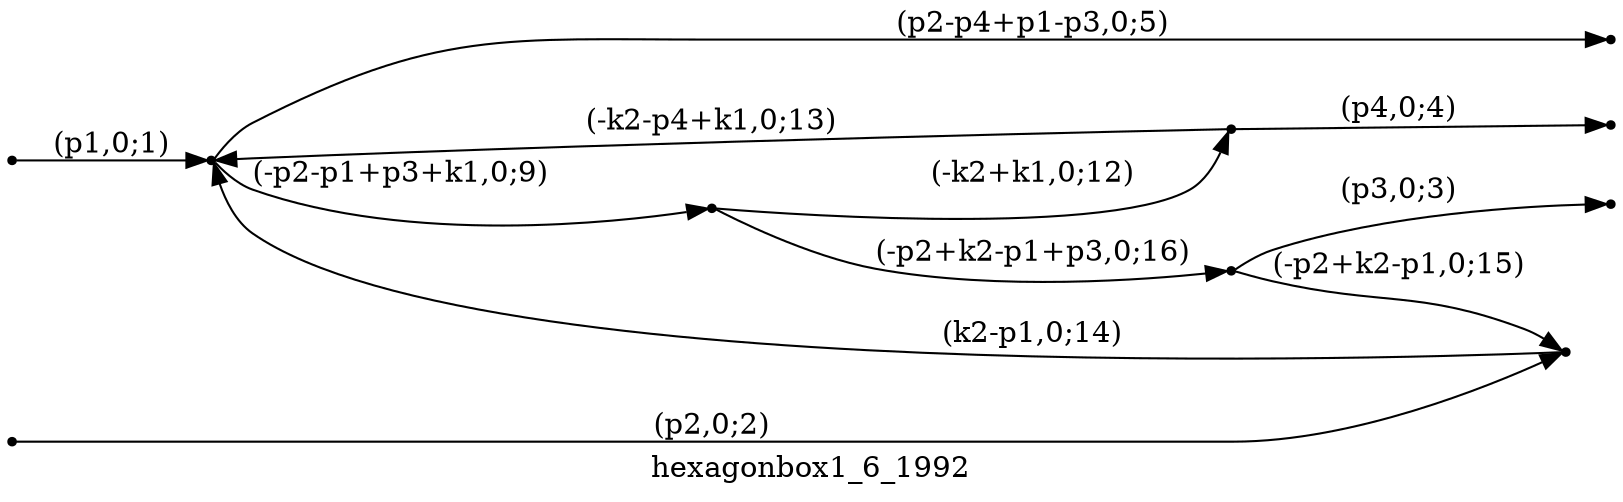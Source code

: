 digraph hexagonbox1_6_1992 {
  label="hexagonbox1_6_1992";
  rankdir="LR";
  subgraph edges {
    -1 -> 3 [label="(p1,0;1)"];
    -2 -> 4 [label="(p2,0;2)"];
    5 -> -3 [label="(p3,0;3)"];
    1 -> -4 [label="(p4,0;4)"];
    3 -> -5 [label="(p2-p4+p1-p3,0;5)"];
    3 -> 2 [label="(-p2-p1+p3+k1,0;9)"];
    2 -> 1 [label="(-k2+k1,0;12)"];
    1 -> 3 [label="(-k2-p4+k1,0;13)"];
    4 -> 3 [label="(k2-p1,0;14)"];
    5 -> 4 [label="(-p2+k2-p1,0;15)"];
    2 -> 5 [label="(-p2+k2-p1+p3,0;16)"];
  }
  subgraph incoming { rank="source"; -1; -2; }
  subgraph outgoing { rank="sink"; -3; -4; -5; }
-5 [shape=point];
-4 [shape=point];
-3 [shape=point];
-2 [shape=point];
-1 [shape=point];
1 [shape=point];
2 [shape=point];
3 [shape=point];
4 [shape=point];
5 [shape=point];
}


